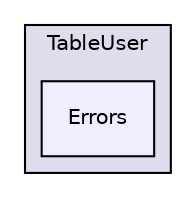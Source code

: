 digraph G {
  compound=true
  node [ fontsize=10, fontname="Helvetica"];
  edge [ labelfontsize=9, labelfontname="Helvetica"];
  subgraph clusterdir_5c92496104540d2c040647fb7369a5c9 {
    graph [ bgcolor="#ddddee", pencolor="black", label="TableUser" fontname="Helvetica", fontsize=10, URL="dir_5c92496104540d2c040647fb7369a5c9.html"]
  dir_41f353f2bebc5af98ca869379ef70bd3 [shape=box, label="Errors", style="filled", fillcolor="#eeeeff", pencolor="black", URL="dir_41f353f2bebc5af98ca869379ef70bd3.html"];
  }
}
